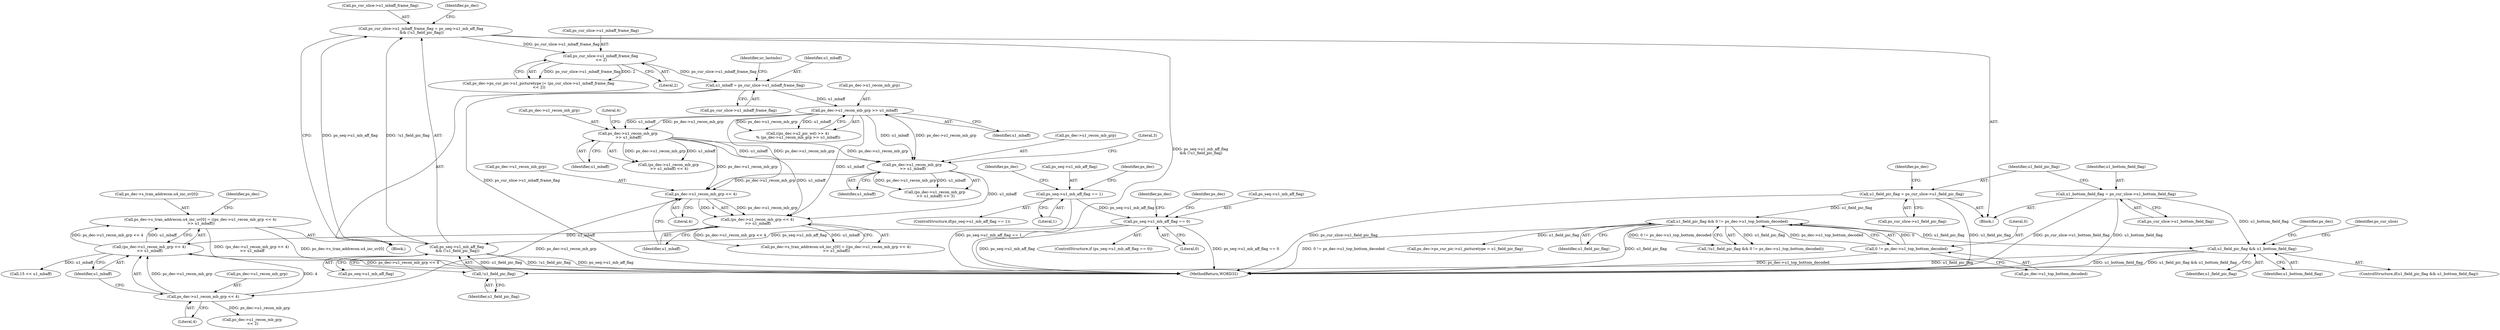 digraph "0_Android_e629194c62a9a129ce378e08cb1059a8a53f1795_2@array" {
"1001777" [label="(Call,ps_dec->s_tran_addrecon.u4_inc_uv[0] = ((ps_dec->u1_recon_mb_grp << 4)\n >> u1_mbaff))"];
"1001785" [label="(Call,(ps_dec->u1_recon_mb_grp << 4)\n >> u1_mbaff)"];
"1001786" [label="(Call,ps_dec->u1_recon_mb_grp << 4)"];
"1001771" [label="(Call,ps_dec->u1_recon_mb_grp << 4)"];
"1001659" [label="(Call,ps_dec->u1_recon_mb_grp >> u1_mbaff)"];
"1001645" [label="(Call,u1_mbaff = ps_cur_slice->u1_mbaff_frame_flag)"];
"1001322" [label="(Call,ps_cur_slice->u1_mbaff_frame_flag\n << 2)"];
"1001306" [label="(Call,ps_cur_slice->u1_mbaff_frame_flag = ps_seq->u1_mb_aff_flag\n && (!u1_field_pic_flag))"];
"1001310" [label="(Call,ps_seq->u1_mb_aff_flag\n && (!u1_field_pic_flag))"];
"1000309" [label="(Call,ps_seq->u1_mb_aff_flag == 0)"];
"1000281" [label="(Call,ps_seq->u1_mb_aff_flag == 1)"];
"1001314" [label="(Call,!u1_field_pic_flag)"];
"1001203" [label="(Call,u1_field_pic_flag && u1_bottom_field_flag)"];
"1000781" [label="(Call,u1_field_pic_flag && 0 != ps_dec->u1_top_bottom_decoded)"];
"1000178" [label="(Call,u1_field_pic_flag = ps_cur_slice->u1_field_pic_flag)"];
"1000783" [label="(Call,0 != ps_dec->u1_top_bottom_decoded)"];
"1000172" [label="(Call,u1_bottom_field_flag = ps_cur_slice->u1_bottom_field_flag)"];
"1001673" [label="(Call,ps_dec->u1_recon_mb_grp\n >> u1_mbaff)"];
"1001688" [label="(Call,ps_dec->u1_recon_mb_grp\n >> u1_mbaff)"];
"1001770" [label="(Call,(ps_dec->u1_recon_mb_grp << 4)\n >> u1_mbaff)"];
"1000309" [label="(Call,ps_seq->u1_mb_aff_flag == 0)"];
"1001213" [label="(Identifier,ps_dec)"];
"1001659" [label="(Call,ps_dec->u1_recon_mb_grp >> u1_mbaff)"];
"1001307" [label="(Call,ps_cur_slice->u1_mbaff_frame_flag)"];
"1001316" [label="(Call,ps_dec->ps_cur_pic->u1_picturetype |= (ps_cur_slice->u1_mbaff_frame_flag\n << 2))"];
"1000784" [label="(Literal,0)"];
"1000174" [label="(Call,ps_cur_slice->u1_bottom_field_flag)"];
"1001689" [label="(Call,ps_dec->u1_recon_mb_grp)"];
"1001647" [label="(Call,ps_cur_slice->u1_mbaff_frame_flag)"];
"1000172" [label="(Call,u1_bottom_field_flag = ps_cur_slice->u1_bottom_field_flag)"];
"1001314" [label="(Call,!u1_field_pic_flag)"];
"1001319" [label="(Identifier,ps_dec)"];
"1000317" [label="(Identifier,ps_dec)"];
"1000322" [label="(Identifier,ps_dec)"];
"1000783" [label="(Call,0 != ps_dec->u1_top_bottom_decoded)"];
"1000285" [label="(Literal,1)"];
"1001673" [label="(Call,ps_dec->u1_recon_mb_grp\n >> u1_mbaff)"];
"1001687" [label="(Call,(ps_dec->u1_recon_mb_grp\n >> u1_mbaff) << 3)"];
"1002052" [label="(MethodReturn,WORD32)"];
"1001660" [label="(Call,ps_dec->u1_recon_mb_grp)"];
"1001677" [label="(Identifier,u1_mbaff)"];
"1000282" [label="(Call,ps_seq->u1_mb_aff_flag)"];
"1000780" [label="(Call,!(u1_field_pic_flag && 0 != ps_dec->u1_top_bottom_decoded))"];
"1001308" [label="(Identifier,ps_cur_slice)"];
"1001635" [label="(Block,)"];
"1001777" [label="(Call,ps_dec->s_tran_addrecon.u4_inc_uv[0] = ((ps_dec->u1_recon_mb_grp << 4)\n >> u1_mbaff))"];
"1001790" [label="(Literal,4)"];
"1000305" [label="(Identifier,ps_dec)"];
"1000781" [label="(Call,u1_field_pic_flag && 0 != ps_dec->u1_top_bottom_decoded)"];
"1001786" [label="(Call,ps_dec->u1_recon_mb_grp << 4)"];
"1000178" [label="(Call,u1_field_pic_flag = ps_cur_slice->u1_field_pic_flag)"];
"1001202" [label="(ControlStructure,if(u1_field_pic_flag && u1_bottom_field_flag))"];
"1001775" [label="(Literal,4)"];
"1001785" [label="(Call,(ps_dec->u1_recon_mb_grp << 4)\n >> u1_mbaff)"];
"1001770" [label="(Call,(ps_dec->u1_recon_mb_grp << 4)\n >> u1_mbaff)"];
"1000180" [label="(Call,ps_cur_slice->u1_field_pic_flag)"];
"1001203" [label="(Call,u1_field_pic_flag && u1_bottom_field_flag)"];
"1001315" [label="(Identifier,u1_field_pic_flag)"];
"1001645" [label="(Call,u1_mbaff = ps_cur_slice->u1_mbaff_frame_flag)"];
"1001646" [label="(Identifier,u1_mbaff)"];
"1001311" [label="(Call,ps_seq->u1_mb_aff_flag)"];
"1000138" [label="(Block,)"];
"1001771" [label="(Call,ps_dec->u1_recon_mb_grp << 4)"];
"1000281" [label="(Call,ps_seq->u1_mb_aff_flag == 1)"];
"1001672" [label="(Call,(ps_dec->u1_recon_mb_grp\n >> u1_mbaff) << 4)"];
"1001692" [label="(Identifier,u1_mbaff)"];
"1001326" [label="(Literal,2)"];
"1001778" [label="(Call,ps_dec->s_tran_addrecon.u4_inc_uv[0])"];
"1001688" [label="(Call,ps_dec->u1_recon_mb_grp\n >> u1_mbaff)"];
"1001796" [label="(Identifier,ps_dec)"];
"1001652" [label="(Identifier,uc_lastmbs)"];
"1001322" [label="(Call,ps_cur_slice->u1_mbaff_frame_flag\n << 2)"];
"1001323" [label="(Call,ps_cur_slice->u1_mbaff_frame_flag)"];
"1001791" [label="(Identifier,u1_mbaff)"];
"1000308" [label="(ControlStructure,if (ps_seq->u1_mb_aff_flag == 0))"];
"1000289" [label="(Identifier,ps_dec)"];
"1001204" [label="(Identifier,u1_field_pic_flag)"];
"1000782" [label="(Identifier,u1_field_pic_flag)"];
"1001310" [label="(Call,ps_seq->u1_mb_aff_flag\n && (!u1_field_pic_flag))"];
"1000188" [label="(Identifier,ps_dec)"];
"1001762" [label="(Call,ps_dec->s_tran_addrecon.u4_inc_y[0] = ((ps_dec->u1_recon_mb_grp << 4)\n >> u1_mbaff))"];
"1001787" [label="(Call,ps_dec->u1_recon_mb_grp)"];
"1001674" [label="(Call,ps_dec->u1_recon_mb_grp)"];
"1001772" [label="(Call,ps_dec->u1_recon_mb_grp)"];
"1000173" [label="(Identifier,u1_bottom_field_flag)"];
"1001678" [label="(Literal,4)"];
"1000179" [label="(Identifier,u1_field_pic_flag)"];
"1000280" [label="(ControlStructure,if(ps_seq->u1_mb_aff_flag == 1))"];
"1001306" [label="(Call,ps_cur_slice->u1_mbaff_frame_flag = ps_seq->u1_mb_aff_flag\n && (!u1_field_pic_flag))"];
"1001813" [label="(Call,15 << u1_mbaff)"];
"1001851" [label="(Call,ps_dec->u1_recon_mb_grp\n << 2)"];
"1001653" [label="(Call,((ps_dec->u2_pic_wd) >> 4)\n % (ps_dec->u1_recon_mb_grp >> u1_mbaff))"];
"1000313" [label="(Literal,0)"];
"1000310" [label="(Call,ps_seq->u1_mb_aff_flag)"];
"1001663" [label="(Identifier,u1_mbaff)"];
"1001205" [label="(Identifier,u1_bottom_field_flag)"];
"1001112" [label="(Call,ps_dec->ps_cur_pic->u1_picturetype = u1_field_pic_flag)"];
"1001693" [label="(Literal,3)"];
"1000785" [label="(Call,ps_dec->u1_top_bottom_decoded)"];
"1001776" [label="(Identifier,u1_mbaff)"];
"1001777" -> "1001635"  [label="AST: "];
"1001777" -> "1001785"  [label="CFG: "];
"1001778" -> "1001777"  [label="AST: "];
"1001785" -> "1001777"  [label="AST: "];
"1001796" -> "1001777"  [label="CFG: "];
"1001777" -> "1002052"  [label="DDG: ps_dec->s_tran_addrecon.u4_inc_uv[0]"];
"1001777" -> "1002052"  [label="DDG: (ps_dec->u1_recon_mb_grp << 4)\n >> u1_mbaff"];
"1001785" -> "1001777"  [label="DDG: ps_dec->u1_recon_mb_grp << 4"];
"1001785" -> "1001777"  [label="DDG: u1_mbaff"];
"1001785" -> "1001791"  [label="CFG: "];
"1001786" -> "1001785"  [label="AST: "];
"1001791" -> "1001785"  [label="AST: "];
"1001785" -> "1002052"  [label="DDG: ps_dec->u1_recon_mb_grp << 4"];
"1001786" -> "1001785"  [label="DDG: ps_dec->u1_recon_mb_grp"];
"1001786" -> "1001785"  [label="DDG: 4"];
"1001770" -> "1001785"  [label="DDG: u1_mbaff"];
"1001785" -> "1001813"  [label="DDG: u1_mbaff"];
"1001786" -> "1001790"  [label="CFG: "];
"1001787" -> "1001786"  [label="AST: "];
"1001790" -> "1001786"  [label="AST: "];
"1001791" -> "1001786"  [label="CFG: "];
"1001771" -> "1001786"  [label="DDG: ps_dec->u1_recon_mb_grp"];
"1001786" -> "1001851"  [label="DDG: ps_dec->u1_recon_mb_grp"];
"1001771" -> "1001770"  [label="AST: "];
"1001771" -> "1001775"  [label="CFG: "];
"1001772" -> "1001771"  [label="AST: "];
"1001775" -> "1001771"  [label="AST: "];
"1001776" -> "1001771"  [label="CFG: "];
"1001771" -> "1001770"  [label="DDG: ps_dec->u1_recon_mb_grp"];
"1001771" -> "1001770"  [label="DDG: 4"];
"1001659" -> "1001771"  [label="DDG: ps_dec->u1_recon_mb_grp"];
"1001673" -> "1001771"  [label="DDG: ps_dec->u1_recon_mb_grp"];
"1001688" -> "1001771"  [label="DDG: ps_dec->u1_recon_mb_grp"];
"1001659" -> "1001653"  [label="AST: "];
"1001659" -> "1001663"  [label="CFG: "];
"1001660" -> "1001659"  [label="AST: "];
"1001663" -> "1001659"  [label="AST: "];
"1001653" -> "1001659"  [label="CFG: "];
"1001659" -> "1001653"  [label="DDG: ps_dec->u1_recon_mb_grp"];
"1001659" -> "1001653"  [label="DDG: u1_mbaff"];
"1001645" -> "1001659"  [label="DDG: u1_mbaff"];
"1001659" -> "1001673"  [label="DDG: ps_dec->u1_recon_mb_grp"];
"1001659" -> "1001673"  [label="DDG: u1_mbaff"];
"1001659" -> "1001688"  [label="DDG: ps_dec->u1_recon_mb_grp"];
"1001659" -> "1001688"  [label="DDG: u1_mbaff"];
"1001659" -> "1001770"  [label="DDG: u1_mbaff"];
"1001645" -> "1001635"  [label="AST: "];
"1001645" -> "1001647"  [label="CFG: "];
"1001646" -> "1001645"  [label="AST: "];
"1001647" -> "1001645"  [label="AST: "];
"1001652" -> "1001645"  [label="CFG: "];
"1001645" -> "1002052"  [label="DDG: ps_cur_slice->u1_mbaff_frame_flag"];
"1001322" -> "1001645"  [label="DDG: ps_cur_slice->u1_mbaff_frame_flag"];
"1001322" -> "1001316"  [label="AST: "];
"1001322" -> "1001326"  [label="CFG: "];
"1001323" -> "1001322"  [label="AST: "];
"1001326" -> "1001322"  [label="AST: "];
"1001316" -> "1001322"  [label="CFG: "];
"1001322" -> "1001316"  [label="DDG: ps_cur_slice->u1_mbaff_frame_flag"];
"1001322" -> "1001316"  [label="DDG: 2"];
"1001306" -> "1001322"  [label="DDG: ps_cur_slice->u1_mbaff_frame_flag"];
"1001306" -> "1000138"  [label="AST: "];
"1001306" -> "1001310"  [label="CFG: "];
"1001307" -> "1001306"  [label="AST: "];
"1001310" -> "1001306"  [label="AST: "];
"1001319" -> "1001306"  [label="CFG: "];
"1001306" -> "1002052"  [label="DDG: ps_seq->u1_mb_aff_flag\n && (!u1_field_pic_flag)"];
"1001310" -> "1001306"  [label="DDG: ps_seq->u1_mb_aff_flag"];
"1001310" -> "1001306"  [label="DDG: !u1_field_pic_flag"];
"1001310" -> "1001311"  [label="CFG: "];
"1001310" -> "1001314"  [label="CFG: "];
"1001311" -> "1001310"  [label="AST: "];
"1001314" -> "1001310"  [label="AST: "];
"1001310" -> "1002052"  [label="DDG: ps_seq->u1_mb_aff_flag"];
"1001310" -> "1002052"  [label="DDG: !u1_field_pic_flag"];
"1000309" -> "1001310"  [label="DDG: ps_seq->u1_mb_aff_flag"];
"1001314" -> "1001310"  [label="DDG: u1_field_pic_flag"];
"1000309" -> "1000308"  [label="AST: "];
"1000309" -> "1000313"  [label="CFG: "];
"1000310" -> "1000309"  [label="AST: "];
"1000313" -> "1000309"  [label="AST: "];
"1000317" -> "1000309"  [label="CFG: "];
"1000322" -> "1000309"  [label="CFG: "];
"1000309" -> "1002052"  [label="DDG: ps_seq->u1_mb_aff_flag"];
"1000309" -> "1002052"  [label="DDG: ps_seq->u1_mb_aff_flag == 0"];
"1000281" -> "1000309"  [label="DDG: ps_seq->u1_mb_aff_flag"];
"1000281" -> "1000280"  [label="AST: "];
"1000281" -> "1000285"  [label="CFG: "];
"1000282" -> "1000281"  [label="AST: "];
"1000285" -> "1000281"  [label="AST: "];
"1000289" -> "1000281"  [label="CFG: "];
"1000305" -> "1000281"  [label="CFG: "];
"1000281" -> "1002052"  [label="DDG: ps_seq->u1_mb_aff_flag == 1"];
"1001314" -> "1001315"  [label="CFG: "];
"1001315" -> "1001314"  [label="AST: "];
"1001203" -> "1001314"  [label="DDG: u1_field_pic_flag"];
"1001203" -> "1001202"  [label="AST: "];
"1001203" -> "1001204"  [label="CFG: "];
"1001203" -> "1001205"  [label="CFG: "];
"1001204" -> "1001203"  [label="AST: "];
"1001205" -> "1001203"  [label="AST: "];
"1001213" -> "1001203"  [label="CFG: "];
"1001308" -> "1001203"  [label="CFG: "];
"1001203" -> "1002052"  [label="DDG: u1_bottom_field_flag"];
"1001203" -> "1002052"  [label="DDG: u1_field_pic_flag && u1_bottom_field_flag"];
"1000781" -> "1001203"  [label="DDG: u1_field_pic_flag"];
"1000172" -> "1001203"  [label="DDG: u1_bottom_field_flag"];
"1000781" -> "1000780"  [label="AST: "];
"1000781" -> "1000782"  [label="CFG: "];
"1000781" -> "1000783"  [label="CFG: "];
"1000782" -> "1000781"  [label="AST: "];
"1000783" -> "1000781"  [label="AST: "];
"1000780" -> "1000781"  [label="CFG: "];
"1000781" -> "1002052"  [label="DDG: 0 != ps_dec->u1_top_bottom_decoded"];
"1000781" -> "1002052"  [label="DDG: u1_field_pic_flag"];
"1000781" -> "1000780"  [label="DDG: u1_field_pic_flag"];
"1000781" -> "1000780"  [label="DDG: 0 != ps_dec->u1_top_bottom_decoded"];
"1000178" -> "1000781"  [label="DDG: u1_field_pic_flag"];
"1000783" -> "1000781"  [label="DDG: 0"];
"1000783" -> "1000781"  [label="DDG: ps_dec->u1_top_bottom_decoded"];
"1000781" -> "1001112"  [label="DDG: u1_field_pic_flag"];
"1000178" -> "1000138"  [label="AST: "];
"1000178" -> "1000180"  [label="CFG: "];
"1000179" -> "1000178"  [label="AST: "];
"1000180" -> "1000178"  [label="AST: "];
"1000188" -> "1000178"  [label="CFG: "];
"1000178" -> "1002052"  [label="DDG: u1_field_pic_flag"];
"1000178" -> "1002052"  [label="DDG: ps_cur_slice->u1_field_pic_flag"];
"1000783" -> "1000785"  [label="CFG: "];
"1000784" -> "1000783"  [label="AST: "];
"1000785" -> "1000783"  [label="AST: "];
"1000783" -> "1002052"  [label="DDG: ps_dec->u1_top_bottom_decoded"];
"1000172" -> "1000138"  [label="AST: "];
"1000172" -> "1000174"  [label="CFG: "];
"1000173" -> "1000172"  [label="AST: "];
"1000174" -> "1000172"  [label="AST: "];
"1000179" -> "1000172"  [label="CFG: "];
"1000172" -> "1002052"  [label="DDG: u1_bottom_field_flag"];
"1000172" -> "1002052"  [label="DDG: ps_cur_slice->u1_bottom_field_flag"];
"1001673" -> "1001672"  [label="AST: "];
"1001673" -> "1001677"  [label="CFG: "];
"1001674" -> "1001673"  [label="AST: "];
"1001677" -> "1001673"  [label="AST: "];
"1001678" -> "1001673"  [label="CFG: "];
"1001673" -> "1001672"  [label="DDG: ps_dec->u1_recon_mb_grp"];
"1001673" -> "1001672"  [label="DDG: u1_mbaff"];
"1001673" -> "1001688"  [label="DDG: ps_dec->u1_recon_mb_grp"];
"1001673" -> "1001688"  [label="DDG: u1_mbaff"];
"1001673" -> "1001770"  [label="DDG: u1_mbaff"];
"1001688" -> "1001687"  [label="AST: "];
"1001688" -> "1001692"  [label="CFG: "];
"1001689" -> "1001688"  [label="AST: "];
"1001692" -> "1001688"  [label="AST: "];
"1001693" -> "1001688"  [label="CFG: "];
"1001688" -> "1001687"  [label="DDG: ps_dec->u1_recon_mb_grp"];
"1001688" -> "1001687"  [label="DDG: u1_mbaff"];
"1001688" -> "1001770"  [label="DDG: u1_mbaff"];
"1001770" -> "1001762"  [label="AST: "];
"1001770" -> "1001776"  [label="CFG: "];
"1001776" -> "1001770"  [label="AST: "];
"1001762" -> "1001770"  [label="CFG: "];
"1001770" -> "1001762"  [label="DDG: ps_dec->u1_recon_mb_grp << 4"];
"1001770" -> "1001762"  [label="DDG: u1_mbaff"];
}
